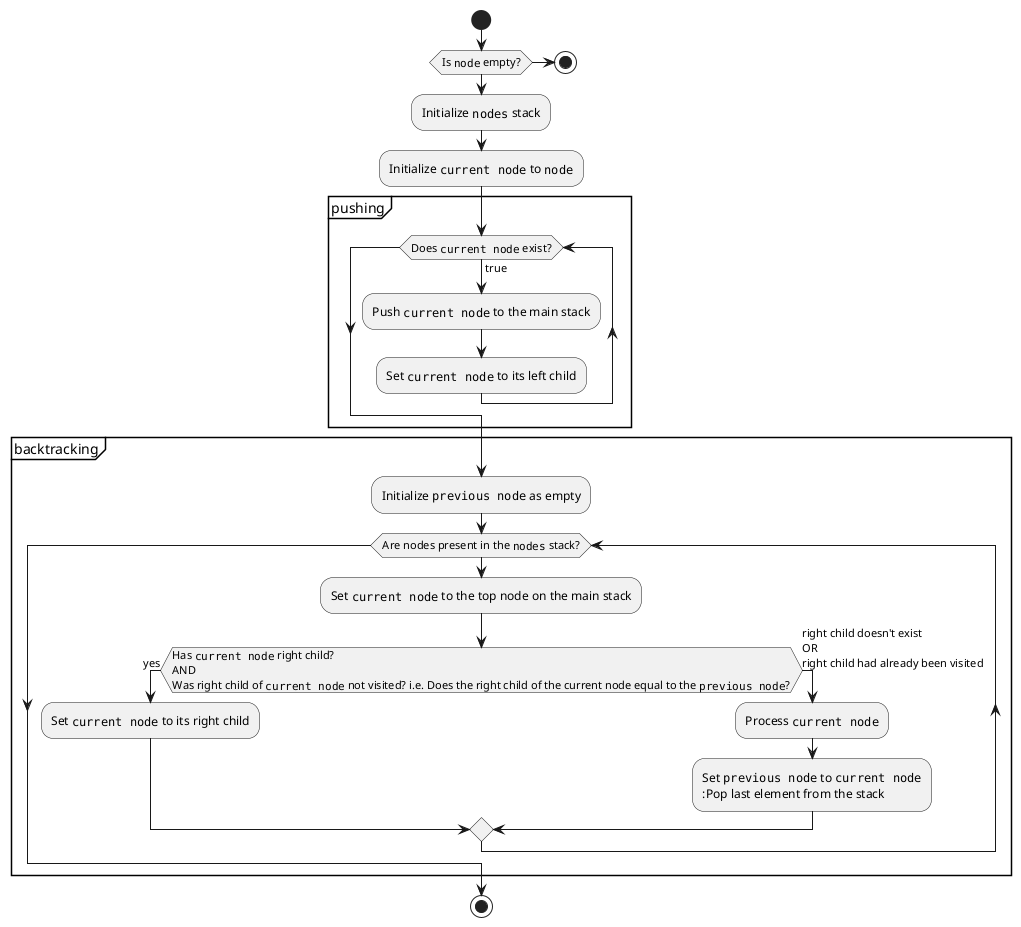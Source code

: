 @startuml
'https://plantuml.com/activity-diagram-beta

start
if (Is ""node"" empty?) then
    stop
else
    :Initialize ""nodes"" stack;
    :Initialize ""current node"" to ""node"";

label outerLoop
group pushing
while (Does ""current node"" exist?) is (true)
    :Push ""current node"" to the main stack;
    :Set ""current node"" to its left child;
end while
end group

group backtracking

:Initialize ""previous node"" as empty;

while (Are nodes present in the ""nodes"" stack?)
    :Set ""current node"" to the top node on the main stack;

    if (Has ""current node"" right child?\nAND\nWas right child of ""current node"" not visited? i.e. Does the right child of the current node equal to the ""previous node""?) then (yes)
        :Set ""current node"" to its right child;
    else (right child doesn't exist\nOR\nright child had already been visited)
        :Process ""current node"";
        :Set ""previous node"" to ""current node""
        :Pop last element from the stack;
    end if
end while
end group

stop

@enduml
